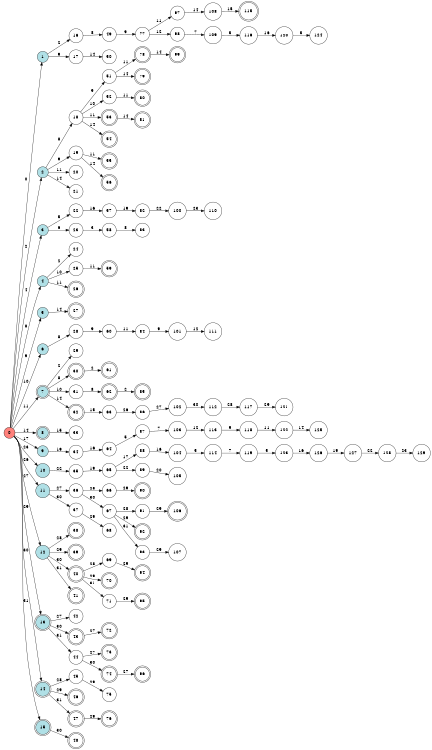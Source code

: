digraph APTA {
__start0 [label="" shape="none"];

rankdir=LR;
size="8,5";

s0 [style="filled", color="black", fillcolor="#ff817b" shape="circle", label="0"];
s1 [style="filled", color="black", fillcolor="powderblue" shape="circle", label="1"];
s2 [style="filled", color="black", fillcolor="powderblue" shape="circle", label="2"];
s3 [style="filled", color="black", fillcolor="powderblue" shape="circle", label="3"];
s4 [style="filled", color="black", fillcolor="powderblue" shape="circle", label="4"];
s5 [style="filled", color="black", fillcolor="powderblue" shape="circle", label="5"];
s6 [style="filled", color="black", fillcolor="powderblue" shape="circle", label="6"];
s7 [style="rounded,filled", color="black", fillcolor="powderblue" shape="doublecircle", label="7"];
s8 [style="rounded,filled", color="black", fillcolor="powderblue" shape="doublecircle", label="8"];
s9 [style="filled", color="black", fillcolor="powderblue" shape="circle", label="9"];
s10 [style="filled", color="black", fillcolor="powderblue" shape="circle", label="10"];
s11 [style="filled", color="black", fillcolor="powderblue" shape="circle", label="11"];
s12 [style="filled", color="black", fillcolor="powderblue" shape="circle", label="12"];
s13 [style="rounded,filled", color="black", fillcolor="powderblue" shape="doublecircle", label="13"];
s14 [style="rounded,filled", color="black", fillcolor="powderblue" shape="doublecircle", label="14"];
s15 [style="rounded,filled", color="black", fillcolor="powderblue" shape="doublecircle", label="15"];
s16 [style="filled", color="black", fillcolor="white" shape="circle", label="16"];
s17 [style="filled", color="black", fillcolor="white" shape="circle", label="17"];
s18 [style="filled", color="black", fillcolor="white" shape="circle", label="18"];
s19 [style="filled", color="black", fillcolor="white" shape="circle", label="19"];
s20 [style="filled", color="black", fillcolor="white" shape="circle", label="20"];
s21 [style="filled", color="black", fillcolor="white" shape="circle", label="21"];
s22 [style="filled", color="black", fillcolor="white" shape="circle", label="22"];
s23 [style="filled", color="black", fillcolor="white" shape="circle", label="23"];
s24 [style="filled", color="black", fillcolor="white" shape="circle", label="24"];
s25 [style="filled", color="black", fillcolor="white" shape="circle", label="25"];
s26 [style="rounded,filled", color="black", fillcolor="white" shape="doublecircle", label="26"];
s27 [style="rounded,filled", color="black", fillcolor="white" shape="doublecircle", label="27"];
s28 [style="filled", color="black", fillcolor="white" shape="circle", label="28"];
s29 [style="filled", color="black", fillcolor="white" shape="circle", label="29"];
s30 [style="rounded,filled", color="black", fillcolor="white" shape="doublecircle", label="30"];
s31 [style="filled", color="black", fillcolor="white" shape="circle", label="31"];
s32 [style="rounded,filled", color="black", fillcolor="white" shape="doublecircle", label="32"];
s33 [style="filled", color="black", fillcolor="white" shape="circle", label="33"];
s34 [style="filled", color="black", fillcolor="white" shape="circle", label="34"];
s35 [style="filled", color="black", fillcolor="white" shape="circle", label="35"];
s36 [style="filled", color="black", fillcolor="white" shape="circle", label="36"];
s37 [style="filled", color="black", fillcolor="white" shape="circle", label="37"];
s38 [style="rounded,filled", color="black", fillcolor="white" shape="doublecircle", label="38"];
s39 [style="rounded,filled", color="black", fillcolor="white" shape="doublecircle", label="39"];
s40 [style="rounded,filled", color="black", fillcolor="white" shape="doublecircle", label="40"];
s41 [style="rounded,filled", color="black", fillcolor="white" shape="doublecircle", label="41"];
s42 [style="filled", color="black", fillcolor="white" shape="circle", label="42"];
s43 [style="rounded,filled", color="black", fillcolor="white" shape="doublecircle", label="43"];
s44 [style="filled", color="black", fillcolor="white" shape="circle", label="44"];
s45 [style="filled", color="black", fillcolor="white" shape="circle", label="45"];
s46 [style="rounded,filled", color="black", fillcolor="white" shape="doublecircle", label="46"];
s47 [style="rounded,filled", color="black", fillcolor="white" shape="doublecircle", label="47"];
s48 [style="rounded,filled", color="black", fillcolor="white" shape="doublecircle", label="48"];
s49 [style="filled", color="black", fillcolor="white" shape="circle", label="49"];
s50 [style="filled", color="black", fillcolor="white" shape="circle", label="50"];
s51 [style="filled", color="black", fillcolor="white" shape="circle", label="51"];
s52 [style="filled", color="black", fillcolor="white" shape="circle", label="52"];
s53 [style="rounded,filled", color="black", fillcolor="white" shape="doublecircle", label="53"];
s54 [style="rounded,filled", color="black", fillcolor="white" shape="doublecircle", label="54"];
s55 [style="rounded,filled", color="black", fillcolor="white" shape="doublecircle", label="55"];
s56 [style="rounded,filled", color="black", fillcolor="white" shape="doublecircle", label="56"];
s57 [style="filled", color="black", fillcolor="white" shape="circle", label="57"];
s58 [style="filled", color="black", fillcolor="white" shape="circle", label="58"];
s59 [style="rounded,filled", color="black", fillcolor="white" shape="doublecircle", label="59"];
s60 [style="filled", color="black", fillcolor="white" shape="circle", label="60"];
s61 [style="rounded,filled", color="black", fillcolor="white" shape="doublecircle", label="61"];
s62 [style="rounded,filled", color="black", fillcolor="white" shape="doublecircle", label="62"];
s63 [style="filled", color="black", fillcolor="white" shape="circle", label="63"];
s64 [style="filled", color="black", fillcolor="white" shape="circle", label="64"];
s65 [style="filled", color="black", fillcolor="white" shape="circle", label="65"];
s66 [style="filled", color="black", fillcolor="white" shape="circle", label="66"];
s67 [style="filled", color="black", fillcolor="white" shape="circle", label="67"];
s68 [style="filled", color="black", fillcolor="white" shape="circle", label="68"];
s69 [style="filled", color="black", fillcolor="white" shape="circle", label="69"];
s70 [style="rounded,filled", color="black", fillcolor="white" shape="doublecircle", label="70"];
s71 [style="filled", color="black", fillcolor="white" shape="circle", label="71"];
s72 [style="rounded,filled", color="black", fillcolor="white" shape="doublecircle", label="72"];
s73 [style="rounded,filled", color="black", fillcolor="white" shape="doublecircle", label="73"];
s74 [style="rounded,filled", color="black", fillcolor="white" shape="doublecircle", label="74"];
s75 [style="filled", color="black", fillcolor="white" shape="circle", label="75"];
s76 [style="rounded,filled", color="black", fillcolor="white" shape="doublecircle", label="76"];
s77 [style="filled", color="black", fillcolor="white" shape="circle", label="77"];
s78 [style="rounded,filled", color="black", fillcolor="white" shape="doublecircle", label="78"];
s79 [style="rounded,filled", color="black", fillcolor="white" shape="doublecircle", label="79"];
s80 [style="rounded,filled", color="black", fillcolor="white" shape="doublecircle", label="80"];
s81 [style="rounded,filled", color="black", fillcolor="white" shape="doublecircle", label="81"];
s82 [style="filled", color="black", fillcolor="white" shape="circle", label="82"];
s83 [style="filled", color="black", fillcolor="white" shape="circle", label="83"];
s84 [style="filled", color="black", fillcolor="white" shape="circle", label="84"];
s85 [style="rounded,filled", color="black", fillcolor="white" shape="doublecircle", label="85"];
s86 [style="filled", color="black", fillcolor="white" shape="circle", label="86"];
s87 [style="filled", color="black", fillcolor="white" shape="circle", label="87"];
s88 [style="filled", color="black", fillcolor="white" shape="circle", label="88"];
s89 [style="filled", color="black", fillcolor="white" shape="circle", label="89"];
s90 [style="rounded,filled", color="black", fillcolor="white" shape="doublecircle", label="90"];
s91 [style="filled", color="black", fillcolor="white" shape="circle", label="91"];
s92 [style="rounded,filled", color="black", fillcolor="white" shape="doublecircle", label="92"];
s93 [style="filled", color="black", fillcolor="white" shape="circle", label="93"];
s94 [style="rounded,filled", color="black", fillcolor="white" shape="doublecircle", label="94"];
s95 [style="rounded,filled", color="black", fillcolor="white" shape="doublecircle", label="95"];
s96 [style="rounded,filled", color="black", fillcolor="white" shape="doublecircle", label="96"];
s97 [style="filled", color="black", fillcolor="white" shape="circle", label="97"];
s98 [style="filled", color="black", fillcolor="white" shape="circle", label="98"];
s99 [style="rounded,filled", color="black", fillcolor="white" shape="doublecircle", label="99"];
s100 [style="filled", color="black", fillcolor="white" shape="circle", label="100"];
s101 [style="filled", color="black", fillcolor="white" shape="circle", label="101"];
s102 [style="filled", color="black", fillcolor="white" shape="circle", label="102"];
s103 [style="filled", color="black", fillcolor="white" shape="circle", label="103"];
s104 [style="filled", color="black", fillcolor="white" shape="circle", label="104"];
s105 [style="filled", color="black", fillcolor="white" shape="circle", label="105"];
s106 [style="rounded,filled", color="black", fillcolor="white" shape="doublecircle", label="106"];
s107 [style="filled", color="black", fillcolor="white" shape="circle", label="107"];
s108 [style="filled", color="black", fillcolor="white" shape="circle", label="108"];
s109 [style="filled", color="black", fillcolor="white" shape="circle", label="109"];
s110 [style="filled", color="black", fillcolor="white" shape="circle", label="110"];
s111 [style="filled", color="black", fillcolor="white" shape="circle", label="111"];
s112 [style="filled", color="black", fillcolor="white" shape="circle", label="112"];
s113 [style="filled", color="black", fillcolor="white" shape="circle", label="113"];
s114 [style="filled", color="black", fillcolor="white" shape="circle", label="114"];
s115 [style="rounded,filled", color="black", fillcolor="white" shape="doublecircle", label="115"];
s116 [style="filled", color="black", fillcolor="white" shape="circle", label="116"];
s117 [style="filled", color="black", fillcolor="white" shape="circle", label="117"];
s118 [style="filled", color="black", fillcolor="white" shape="circle", label="118"];
s119 [style="filled", color="black", fillcolor="white" shape="circle", label="119"];
s120 [style="filled", color="black", fillcolor="white" shape="circle", label="120"];
s121 [style="filled", color="black", fillcolor="white" shape="circle", label="121"];
s122 [style="filled", color="black", fillcolor="white" shape="circle", label="122"];
s123 [style="filled", color="black", fillcolor="white" shape="circle", label="123"];
s124 [style="filled", color="black", fillcolor="white" shape="circle", label="124"];
s125 [style="filled", color="black", fillcolor="white" shape="circle", label="125"];
s126 [style="filled", color="black", fillcolor="white" shape="circle", label="126"];
s127 [style="filled", color="black", fillcolor="white" shape="circle", label="127"];
s128 [style="filled", color="black", fillcolor="white" shape="circle", label="128"];
s129 [style="filled", color="black", fillcolor="white" shape="circle", label="129"];
s0 -> s1 [label="0"];
s0 -> s2 [label="2"];
s0 -> s3 [label="4"];
s0 -> s4 [label="8"];
s0 -> s5 [label="9"];
s0 -> s6 [label="10"];
s0 -> s7 [label="11"];
s0 -> s8 [label="14"];
s0 -> s9 [label="17"];
s0 -> s10 [label="23"];
s0 -> s11 [label="26"];
s0 -> s12 [label="27"];
s0 -> s13 [label="29"];
s0 -> s14 [label="30"];
s0 -> s15 [label="31"];
s1 -> s16 [label="2"];
s1 -> s17 [label="9"];
s2 -> s18 [label="8"];
s2 -> s19 [label="9"];
s2 -> s20 [label="11"];
s2 -> s21 [label="14"];
s3 -> s22 [label="5"];
s3 -> s23 [label="6"];
s4 -> s24 [label="2"];
s4 -> s25 [label="10"];
s4 -> s26 [label="11"];
s5 -> s27 [label="14"];
s6 -> s28 [label="8"];
s7 -> s29 [label="2"];
s7 -> s30 [label="8"];
s7 -> s31 [label="10"];
s7 -> s32 [label="14"];
s8 -> s33 [label="15"];
s9 -> s34 [label="19"];
s10 -> s35 [label="22"];
s11 -> s36 [label="27"];
s11 -> s37 [label="30"];
s12 -> s38 [label="28"];
s12 -> s39 [label="29"];
s12 -> s40 [label="30"];
s12 -> s41 [label="31"];
s13 -> s42 [label="27"];
s13 -> s43 [label="30"];
s13 -> s44 [label="31"];
s14 -> s45 [label="28"];
s14 -> s46 [label="29"];
s14 -> s47 [label="31"];
s15 -> s48 [label="30"];
s16 -> s49 [label="8"];
s17 -> s50 [label="14"];
s18 -> s51 [label="9"];
s18 -> s52 [label="10"];
s18 -> s53 [label="11"];
s18 -> s54 [label="14"];
s19 -> s55 [label="11"];
s19 -> s56 [label="14"];
s22 -> s57 [label="16"];
s23 -> s58 [label="3"];
s25 -> s59 [label="11"];
s28 -> s60 [label="9"];
s30 -> s61 [label="2"];
s31 -> s62 [label="8"];
s32 -> s63 [label="15"];
s34 -> s64 [label="16"];
s35 -> s65 [label="19"];
s36 -> s66 [label="28"];
s36 -> s67 [label="30"];
s37 -> s68 [label="29"];
s40 -> s69 [label="28"];
s40 -> s70 [label="29"];
s40 -> s71 [label="31"];
s43 -> s72 [label="27"];
s44 -> s73 [label="27"];
s44 -> s74 [label="30"];
s45 -> s75 [label="29"];
s47 -> s76 [label="29"];
s49 -> s77 [label="9"];
s51 -> s78 [label="11"];
s51 -> s79 [label="14"];
s52 -> s80 [label="11"];
s53 -> s81 [label="14"];
s57 -> s82 [label="19"];
s58 -> s83 [label="8"];
s60 -> s84 [label="11"];
s62 -> s85 [label="2"];
s63 -> s86 [label="26"];
s64 -> s87 [label="5"];
s65 -> s88 [label="17"];
s65 -> s89 [label="22"];
s66 -> s90 [label="29"];
s67 -> s91 [label="28"];
s67 -> s92 [label="29"];
s67 -> s93 [label="31"];
s69 -> s94 [label="29"];
s71 -> s95 [label="29"];
s74 -> s96 [label="27"];
s77 -> s97 [label="11"];
s77 -> s98 [label="12"];
s78 -> s99 [label="14"];
s82 -> s100 [label="22"];
s84 -> s101 [label="9"];
s86 -> s102 [label="27"];
s87 -> s103 [label="7"];
s88 -> s104 [label="16"];
s89 -> s105 [label="20"];
s91 -> s106 [label="29"];
s93 -> s107 [label="29"];
s97 -> s108 [label="14"];
s98 -> s109 [label="7"];
s100 -> s110 [label="23"];
s101 -> s111 [label="12"];
s102 -> s112 [label="30"];
s103 -> s113 [label="12"];
s104 -> s114 [label="5"];
s108 -> s115 [label="15"];
s109 -> s116 [label="5"];
s112 -> s117 [label="28"];
s113 -> s118 [label="9"];
s114 -> s119 [label="7"];
s116 -> s120 [label="16"];
s117 -> s121 [label="29"];
s118 -> s122 [label="11"];
s119 -> s123 [label="5"];
s120 -> s124 [label="5"];
s122 -> s125 [label="14"];
s123 -> s126 [label="16"];
s126 -> s127 [label="19"];
s127 -> s128 [label="22"];
s128 -> s129 [label="23"];

}